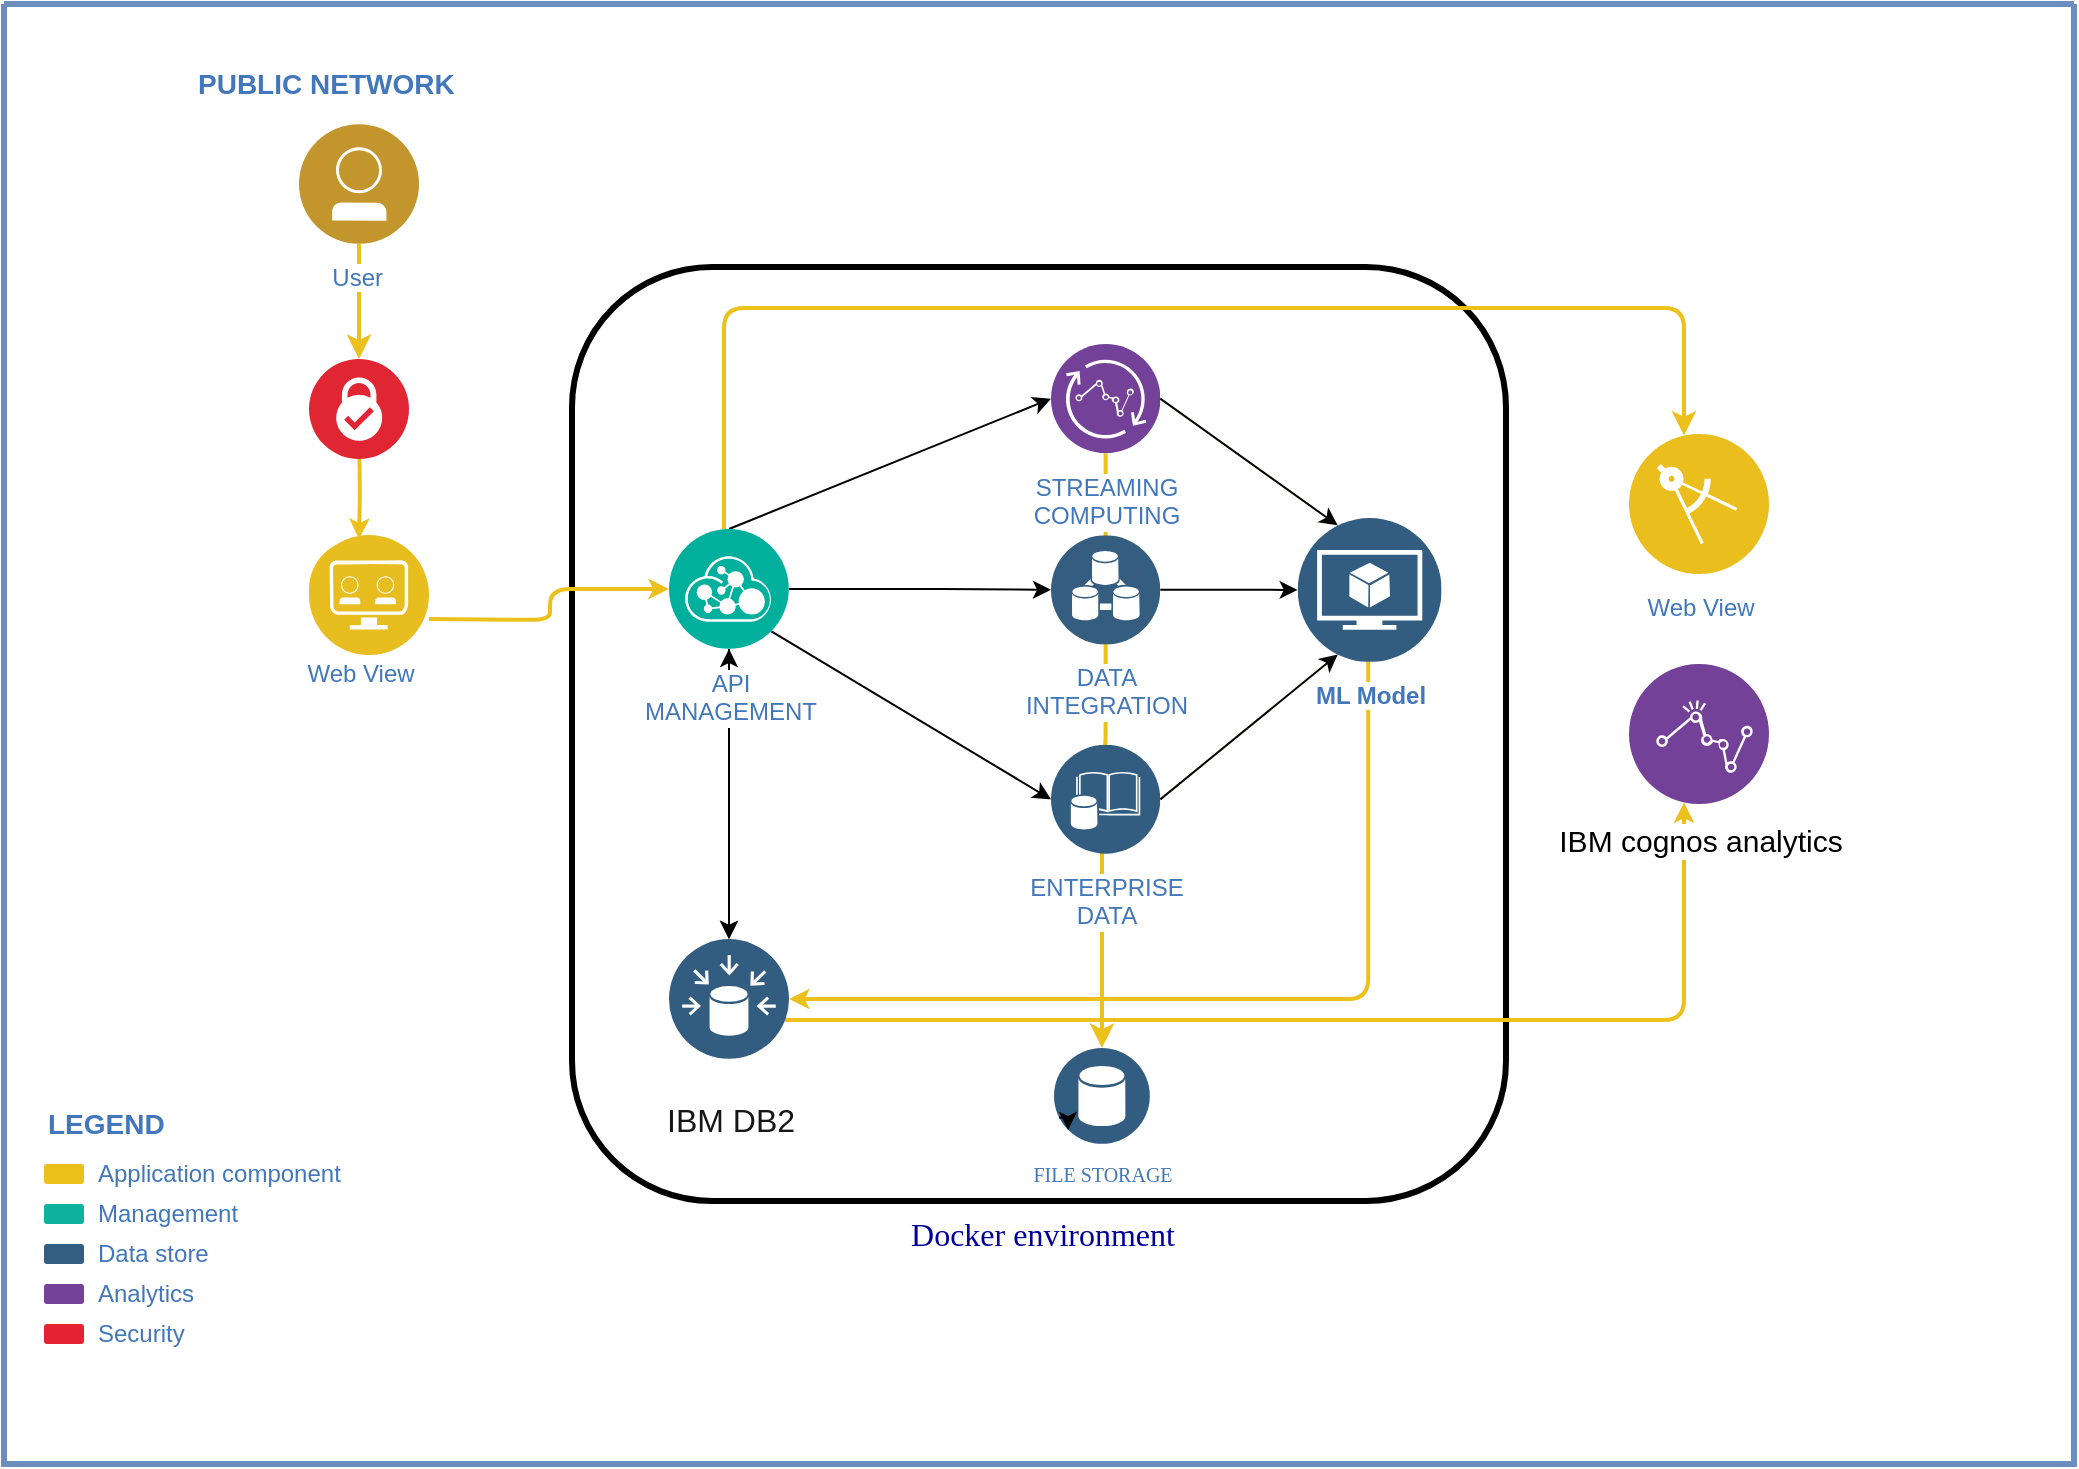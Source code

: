 <mxfile version="20.5.1" type="github">
  <diagram id="2f404044-711c-603c-8f00-f6bb4c023d3c" name="Page-1">
    <mxGraphModel dx="1619" dy="631" grid="1" gridSize="10" guides="1" tooltips="1" connect="1" arrows="1" fold="1" page="1" pageScale="1" pageWidth="1169" pageHeight="827" background="none" math="0" shadow="0">
      <root>
        <mxCell id="0" />
        <mxCell id="1" parent="0" />
        <mxCell id="21" value="" style="swimlane;shadow=0;strokeColor=#6c8ebf;fillColor=#dae8fc;align=left;startSize=0;collapsible=0;strokeWidth=3;labelBorderColor=default;rounded=1;" parent="1" vertex="1">
          <mxGeometry x="67" y="20" width="1035" height="730" as="geometry" />
        </mxCell>
        <mxCell id="uKJPWOqe56dpy3O789kY-207" value="&amp;nbsp;Docker environment" style="whiteSpace=wrap;html=1;aspect=fixed;labelBorderColor=none;fillStyle=auto;fontFamily=Verdana;fontSize=16;fontColor=#000099;fillColor=none;gradientColor=none;glass=1;strokeWidth=3;labelPosition=center;verticalLabelPosition=bottom;align=center;verticalAlign=top;rounded=1;" parent="21" vertex="1">
          <mxGeometry x="284" y="131.5" width="467" height="467" as="geometry" />
        </mxCell>
        <mxCell id="uKJPWOqe56dpy3O789kY-211" style="edgeStyle=orthogonalEdgeStyle;orthogonalLoop=1;jettySize=auto;html=1;exitX=0.5;exitY=1;exitDx=0;exitDy=0;strokeColor=#EDC11C;strokeWidth=2;fontFamily=Verdana;fontSize=16;fontColor=#2D31BA;fillColor=#FFEB33;rounded=1;" parent="21" source="11" target="uKJPWOqe56dpy3O789kY-210" edge="1">
          <mxGeometry relative="1" as="geometry" />
        </mxCell>
        <mxCell id="22" value="PUBLIC NETWORK" style="text;html=1;align=left;verticalAlign=middle;fontColor=#4277BB;shadow=0;dashed=0;strokeColor=none;fillColor=none;labelBackgroundColor=none;fontStyle=1;fontSize=14;spacingLeft=5;rounded=1;" parent="21" vertex="1">
          <mxGeometry x="90" y="30" width="150" height="20" as="geometry" />
        </mxCell>
        <mxCell id="50" value="Application component" style="html=1;shadow=0;labelBackgroundColor=none;strokeColor=none;strokeWidth=2;fillColor=#EBC01A;gradientColor=none;fontSize=12;fontColor=#4277BB;align=left;labelPosition=right;verticalLabelPosition=middle;verticalAlign=middle;spacingLeft=5;rounded=1;" parent="21" vertex="1">
          <mxGeometry x="20" y="580" width="20" height="10" as="geometry" />
        </mxCell>
        <mxCell id="52" value="Management" style="html=1;shadow=0;labelBackgroundColor=none;strokeColor=none;strokeWidth=2;fillColor=#0DB39D;gradientColor=none;fontSize=12;fontColor=#4277BB;align=left;labelPosition=right;verticalLabelPosition=middle;verticalAlign=middle;spacingLeft=5;rounded=1;" parent="21" vertex="1">
          <mxGeometry x="20" y="600" width="20" height="10" as="geometry" />
        </mxCell>
        <mxCell id="53" value="Data store" style="html=1;shadow=0;labelBackgroundColor=none;strokeColor=none;strokeWidth=2;fillColor=#335D81;gradientColor=none;fontSize=12;fontColor=#4277BB;align=left;labelPosition=right;verticalLabelPosition=middle;verticalAlign=middle;spacingLeft=5;rounded=1;" parent="21" vertex="1">
          <mxGeometry x="20" y="620" width="20" height="10" as="geometry" />
        </mxCell>
        <mxCell id="54" value="Analytics" style="html=1;shadow=0;labelBackgroundColor=none;strokeColor=none;strokeWidth=2;fillColor=#744399;gradientColor=none;fontSize=12;fontColor=#4277BB;align=left;labelPosition=right;verticalLabelPosition=middle;verticalAlign=middle;spacingLeft=5;rounded=1;" parent="21" vertex="1">
          <mxGeometry x="20" y="640" width="20" height="10" as="geometry" />
        </mxCell>
        <mxCell id="56" value="Security" style="html=1;shadow=0;labelBackgroundColor=none;strokeColor=none;strokeWidth=2;fillColor=#E52134;gradientColor=none;fontSize=12;fontColor=#4277BB;align=left;labelPosition=right;verticalLabelPosition=middle;verticalAlign=middle;spacingLeft=5;rounded=1;" parent="21" vertex="1">
          <mxGeometry x="20" y="660" width="20" height="10" as="geometry" />
        </mxCell>
        <mxCell id="59" value="LEGEND" style="text;html=1;align=left;verticalAlign=middle;fontColor=#4277BB;shadow=0;dashed=0;strokeColor=none;fillColor=none;labelBackgroundColor=none;fontStyle=1;fontSize=14;spacingLeft=0;rounded=1;" parent="21" vertex="1">
          <mxGeometry x="20" y="550" width="150" height="20" as="geometry" />
        </mxCell>
        <mxCell id="uKJPWOqe56dpy3O789kY-122" style="edgeStyle=orthogonalEdgeStyle;orthogonalLoop=1;jettySize=auto;html=1;strokeColor=#EDC11C;fontFamily=Helvetica;fontSize=18;fillColor=#FFEB33;strokeWidth=2;rounded=1;" parent="21" source="6" target="15" edge="1">
          <mxGeometry relative="1" as="geometry">
            <Array as="points">
              <mxPoint x="360" y="152" />
              <mxPoint x="840" y="152" />
            </Array>
          </mxGeometry>
        </mxCell>
        <mxCell id="uKJPWOqe56dpy3O789kY-127" value="" style="edgeStyle=orthogonalEdgeStyle;html=1;labelBackgroundColor=#ffffff;jettySize=auto;orthogonalLoop=1;strokeColor=#EDC11C;fontColor=#000000;startArrow=classic;startFill=1;strokeWidth=2;endSize=4;startSize=4;endArrow=none;rounded=1;" parent="21" source="uKJPWOqe56dpy3O789kY-105" target="4" edge="1">
          <mxGeometry relative="1" as="geometry">
            <mxPoint x="402.5" y="507.5" as="sourcePoint" />
            <mxPoint x="395.5" y="507.5" as="targetPoint" />
            <Array as="points">
              <mxPoint x="840" y="508" />
            </Array>
          </mxGeometry>
        </mxCell>
        <mxCell id="23" style="edgeStyle=orthogonalEdgeStyle;html=1;labelBackgroundColor=#ffffff;jettySize=auto;orthogonalLoop=1;strokeColor=#EDC11C;fontColor=#000000;startArrow=none;startFill=1;strokeWidth=2;endSize=4;startSize=4;rounded=1;" parent="21" target="3" edge="1">
          <mxGeometry relative="1" as="geometry">
            <mxPoint x="177.5" y="217.5" as="sourcePoint" />
          </mxGeometry>
        </mxCell>
        <mxCell id="3" value="Web View" style="aspect=fixed;perimeter=ellipsePerimeter;html=1;align=center;shadow=0;dashed=0;image;image=img/lib/ibm/applications/saas_applications.svg;strokeColor=#FF0000;fillColor=#FFFF66;gradientColor=none;fontColor=#4277BB;labelBackgroundColor=#ffffff;spacingTop=3;rounded=1;" parent="21" vertex="1">
          <mxGeometry x="152.5" y="267.5" width="50" height="50" as="geometry" />
        </mxCell>
        <mxCell id="4" value="&lt;h1 style=&quot;box-sizing: inherit; padding: 0px; border: 0px; margin: 0px; font-variant-numeric: inherit; font-variant-east-asian: inherit; font-weight: var(--cds-productive-heading-04-font-weight, 400); font-stretch: inherit; line-height: 2.25rem; vertical-align: baseline; letter-spacing: var(--cds-productive-heading-04-letter-spacing, 0); overflow: hidden; text-overflow: ellipsis; color: rgb(22, 22, 22);&quot; class=&quot;pal--page-header__title-text&quot;&gt;&lt;font style=&quot;font-size: 16px; line-height: 1.15;&quot;&gt;IBM DB2&lt;/font&gt;&lt;/h1&gt;" style="aspect=fixed;perimeter=ellipsePerimeter;html=1;align=center;shadow=0;dashed=0;image;image=img/lib/ibm/data/data_sources.svg;strokeColor=#FF0000;fillColor=#FFFF66;gradientColor=none;fontColor=#4277BB;labelBackgroundColor=#ffffff;spacingTop=3;rounded=1;" parent="21" vertex="1">
          <mxGeometry x="332.5" y="467.5" width="60" height="60" as="geometry" />
        </mxCell>
        <mxCell id="uKJPWOqe56dpy3O789kY-93" style="edgeStyle=orthogonalEdgeStyle;orthogonalLoop=1;jettySize=auto;html=1;rounded=1;" parent="21" source="6" target="12" edge="1">
          <mxGeometry relative="1" as="geometry" />
        </mxCell>
        <mxCell id="uKJPWOqe56dpy3O789kY-99" value="" style="edgeStyle=orthogonalEdgeStyle;orthogonalLoop=1;jettySize=auto;html=1;rounded=1;" parent="21" source="6" target="4" edge="1">
          <mxGeometry relative="1" as="geometry" />
        </mxCell>
        <mxCell id="uKJPWOqe56dpy3O789kY-97" value="" style="endArrow=classic;html=1;exitX=0.5;exitY=0;exitDx=0;exitDy=0;entryX=0;entryY=0.5;entryDx=0;entryDy=0;rounded=1;" parent="21" source="6" target="11" edge="1">
          <mxGeometry width="50" height="50" relative="1" as="geometry">
            <mxPoint x="582.5" y="327.5" as="sourcePoint" />
            <mxPoint x="632.5" y="277.5" as="targetPoint" />
          </mxGeometry>
        </mxCell>
        <mxCell id="uKJPWOqe56dpy3O789kY-98" value="" style="endArrow=classic;html=1;exitX=1;exitY=1;exitDx=0;exitDy=0;entryX=0;entryY=0.5;entryDx=0;entryDy=0;rounded=1;" parent="21" source="6" target="16" edge="1">
          <mxGeometry width="50" height="50" relative="1" as="geometry">
            <mxPoint x="372.5" y="272.5" as="sourcePoint" />
            <mxPoint x="533.5" y="197.5" as="targetPoint" />
          </mxGeometry>
        </mxCell>
        <mxCell id="uKJPWOqe56dpy3O789kY-100" value="" style="aspect=fixed;perimeter=ellipsePerimeter;html=1;align=center;shadow=0;dashed=0;fontColor=#4277BB;labelBackgroundColor=#ffffff;fontSize=12;spacingTop=3;image;image=img/lib/ibm/security/security_services.svg;rounded=1;" parent="21" vertex="1">
          <mxGeometry x="152.5" y="177.5" width="50" height="50" as="geometry" />
        </mxCell>
        <mxCell id="uKJPWOqe56dpy3O789kY-110" value="" style="edgeStyle=orthogonalEdgeStyle;html=1;labelBackgroundColor=#ffffff;jettySize=auto;orthogonalLoop=1;strokeColor=#EDC11C;fontColor=#000000;startArrow=classic;startFill=1;strokeWidth=2;endSize=4;startSize=4;endArrow=none;exitX=1;exitY=0.5;exitDx=0;exitDy=0;entryX=0.56;entryY=0.425;entryDx=0;entryDy=0;entryPerimeter=0;rounded=1;" parent="21" source="4" edge="1">
          <mxGeometry relative="1" as="geometry">
            <mxPoint x="402.5" y="547.44" as="sourcePoint" />
            <mxPoint x="682.1" y="317.75" as="targetPoint" />
            <Array as="points">
              <mxPoint x="682.5" y="497.5" />
            </Array>
          </mxGeometry>
        </mxCell>
        <mxCell id="uKJPWOqe56dpy3O789kY-62" value="&lt;b&gt;ML Model&lt;/b&gt;" style="aspect=fixed;perimeter=ellipsePerimeter;html=1;align=center;shadow=0;dashed=0;fontColor=#4277BB;labelBackgroundColor=#ffffff;fontSize=12;spacingTop=3;image;image=img/lib/ibm/data/model.svg;rounded=1;" parent="21" vertex="1">
          <mxGeometry x="646.85" y="257.01" width="71.88" height="71.88" as="geometry" />
        </mxCell>
        <mxCell id="uKJPWOqe56dpy3O789kY-84" value="" style="group;fontSize=11;rounded=1;" parent="21" vertex="1" connectable="0">
          <mxGeometry x="523.5" y="170" width="146.5" height="307.5" as="geometry" />
        </mxCell>
        <mxCell id="11" value="STREAMING&lt;div&gt;COMPUTING&lt;/div&gt;" style="aspect=fixed;perimeter=ellipsePerimeter;html=1;align=center;shadow=0;dashed=0;image;image=img/lib/ibm/analytics/streaming_computing.svg;strokeColor=#FF0000;fillColor=#000099;gradientColor=none;fontColor=#4277BB;labelBackgroundColor=#ffffff;spacingTop=3;rounded=1;" parent="uKJPWOqe56dpy3O789kY-84" vertex="1">
          <mxGeometry width="54.643" height="54.643" as="geometry" />
        </mxCell>
        <mxCell id="12" value="DATA&lt;div&gt;INTEGRATION&lt;/div&gt;" style="aspect=fixed;perimeter=ellipsePerimeter;html=1;align=center;shadow=0;dashed=0;image;image=img/lib/ibm/data/device_registry.svg;strokeColor=#FF0000;fillColor=#FFFF66;gradientColor=none;fontColor=#4277BB;labelBackgroundColor=#ffffff;spacingTop=3;rounded=1;" parent="uKJPWOqe56dpy3O789kY-84" vertex="1">
          <mxGeometry y="95.625" width="54.643" height="54.643" as="geometry" />
        </mxCell>
        <mxCell id="16" value="ENTERPRISE&lt;div&gt;DATA&lt;/div&gt;" style="aspect=fixed;perimeter=ellipsePerimeter;html=1;align=center;shadow=0;dashed=0;image;image=img/lib/ibm/data/enterprise_data.svg;strokeColor=#FF0000;fillColor=#FFFF66;gradientColor=none;fontColor=#4277BB;labelBackgroundColor=#ffffff;spacingTop=3;rounded=1;" parent="uKJPWOqe56dpy3O789kY-84" vertex="1">
          <mxGeometry y="200.357" width="54.643" height="54.643" as="geometry" />
        </mxCell>
        <mxCell id="uKJPWOqe56dpy3O789kY-86" value="" style="edgeStyle=orthogonalEdgeStyle;orthogonalLoop=1;jettySize=auto;html=1;rounded=1;" parent="21" source="12" target="uKJPWOqe56dpy3O789kY-62" edge="1">
          <mxGeometry relative="1" as="geometry" />
        </mxCell>
        <mxCell id="uKJPWOqe56dpy3O789kY-115" value="" style="endArrow=classic;html=1;strokeColor=#050401;fontFamily=Helvetica;fontSize=18;fillColor=#FFEB33;exitX=1;exitY=0.5;exitDx=0;exitDy=0;entryX=0.25;entryY=1;entryDx=0;entryDy=0;rounded=1;" parent="21" source="16" target="uKJPWOqe56dpy3O789kY-62" edge="1">
          <mxGeometry width="50" height="50" relative="1" as="geometry">
            <mxPoint x="592.5" y="417.5" as="sourcePoint" />
            <mxPoint x="642.5" y="367.5" as="targetPoint" />
          </mxGeometry>
        </mxCell>
        <mxCell id="uKJPWOqe56dpy3O789kY-116" value="" style="endArrow=classic;html=1;strokeColor=#050401;fontFamily=Helvetica;fontSize=18;fillColor=#FFEB33;exitX=1;exitY=0.5;exitDx=0;exitDy=0;entryX=0.25;entryY=0;entryDx=0;entryDy=0;rounded=1;" parent="21" source="11" target="uKJPWOqe56dpy3O789kY-62" edge="1">
          <mxGeometry width="50" height="50" relative="1" as="geometry">
            <mxPoint x="632.5" y="227.5" as="sourcePoint" />
            <mxPoint x="682.5" y="177.5" as="targetPoint" />
          </mxGeometry>
        </mxCell>
        <mxCell id="uKJPWOqe56dpy3O789kY-118" value="" style="aspect=fixed;perimeter=ellipsePerimeter;html=1;align=center;shadow=0;dashed=0;fontColor=#4277BB;labelBackgroundColor=#ffffff;fontSize=12;spacingTop=3;image;image=img/lib/ibm/applications/api_developer_portal.svg;fontFamily=Helvetica;fillColor=#E9FF8F;rounded=1;" parent="21" vertex="1">
          <mxGeometry x="152.5" y="265.5" width="60" height="60" as="geometry" />
        </mxCell>
        <mxCell id="uKJPWOqe56dpy3O789kY-119" value="" style="edgeStyle=orthogonalEdgeStyle;html=1;labelBackgroundColor=#ffffff;jettySize=auto;orthogonalLoop=1;strokeColor=#EDC11C;fontColor=#000000;startArrow=classic;startFill=1;strokeWidth=2;endSize=4;startSize=4;endArrow=none;exitX=0;exitY=0.5;exitDx=0;exitDy=0;rounded=1;" parent="21" source="6" edge="1">
          <mxGeometry relative="1" as="geometry">
            <mxPoint x="322.5" y="307.5" as="sourcePoint" />
            <mxPoint x="212.5" y="307.5" as="targetPoint" />
            <Array as="points" />
          </mxGeometry>
        </mxCell>
        <mxCell id="uKJPWOqe56dpy3O789kY-123" value="" style="endArrow=classic;startArrow=classic;html=1;strokeColor=#000000;fontFamily=Helvetica;fontSize=18;fillColor=#FFEB33;entryX=0.5;entryY=1;entryDx=0;entryDy=0;exitX=0.5;exitY=0;exitDx=0;exitDy=0;rounded=1;" parent="21" source="4" target="6" edge="1">
          <mxGeometry width="50" height="50" relative="1" as="geometry">
            <mxPoint x="332.5" y="437.5" as="sourcePoint" />
            <mxPoint x="382.5" y="387.5" as="targetPoint" />
          </mxGeometry>
        </mxCell>
        <mxCell id="6" value="API&lt;div&gt;MANAGEMENT&lt;/div&gt;" style="aspect=fixed;perimeter=ellipsePerimeter;html=1;align=center;shadow=0;dashed=0;image;image=img/lib/ibm/management/api_management.svg;strokeColor=#FF0000;fillColor=#FFFF66;gradientColor=none;fontColor=#4277BB;labelBackgroundColor=#ffffff;spacingTop=3;rounded=1;" parent="21" vertex="1">
          <mxGeometry x="332.5" y="262.5" width="60" height="60" as="geometry" />
        </mxCell>
        <mxCell id="uKJPWOqe56dpy3O789kY-128" value="" style="group;rounded=1;" parent="21" vertex="1" connectable="0">
          <mxGeometry x="812.5" y="215" width="70" height="210" as="geometry" />
        </mxCell>
        <mxCell id="15" value="Web View" style="aspect=fixed;perimeter=ellipsePerimeter;html=1;align=center;shadow=0;dashed=0;image;image=img/lib/ibm/applications/enterprise_applications.svg;strokeColor=#FF0000;fillColor=#FFFF66;gradientColor=none;fontColor=#4277BB;labelBackgroundColor=#ffffff;spacingTop=3;rounded=1;" parent="uKJPWOqe56dpy3O789kY-128" vertex="1">
          <mxGeometry width="70" height="70" as="geometry" />
        </mxCell>
        <mxCell id="uKJPWOqe56dpy3O789kY-105" value="&lt;font color=&quot;#000000&quot; style=&quot;font-size: 15px;&quot;&gt;IBM cognos analytics&lt;/font&gt;" style="aspect=fixed;perimeter=ellipsePerimeter;html=1;align=center;shadow=0;dashed=0;fontColor=#4277BB;labelBackgroundColor=#ffffff;fontSize=12;spacingTop=3;image;image=img/lib/ibm/analytics/analytics.svg;rounded=1;" parent="uKJPWOqe56dpy3O789kY-128" vertex="1">
          <mxGeometry y="115" width="70" height="70" as="geometry" />
        </mxCell>
        <mxCell id="uKJPWOqe56dpy3O789kY-166" style="edgeStyle=orthogonalEdgeStyle;orthogonalLoop=1;jettySize=auto;html=1;exitX=0.5;exitY=1;exitDx=0;exitDy=0;strokeColor=#EDC11C;strokeWidth=2;fontFamily=Verdana;fontSize=16;fontColor=#000000;fillColor=#FFEB33;rounded=1;" parent="uKJPWOqe56dpy3O789kY-128" source="uKJPWOqe56dpy3O789kY-105" target="uKJPWOqe56dpy3O789kY-105" edge="1">
          <mxGeometry relative="1" as="geometry" />
        </mxCell>
        <mxCell id="uKJPWOqe56dpy3O789kY-208" value="" style="edgeStyle=orthogonalEdgeStyle;orthogonalLoop=1;jettySize=auto;html=1;strokeColor=#EDC11C;strokeWidth=2;fontFamily=Verdana;fontSize=16;fontColor=#2D31BA;fillColor=#FFEB33;rounded=1;" parent="21" source="2" target="uKJPWOqe56dpy3O789kY-100" edge="1">
          <mxGeometry relative="1" as="geometry" />
        </mxCell>
        <mxCell id="2" value="User&amp;nbsp;" style="aspect=fixed;perimeter=ellipsePerimeter;html=1;align=center;shadow=0;dashed=0;image;image=img/lib/ibm/users/user.svg;strokeColor=#FF0000;fillColor=#FFFF66;gradientColor=none;fontColor=#4277BB;labelBackgroundColor=#ffffff;fontSize=12;spacingTop=3;rounded=1;" parent="21" vertex="1">
          <mxGeometry x="147.5" y="60" width="60" height="60" as="geometry" />
        </mxCell>
        <mxCell id="uKJPWOqe56dpy3O789kY-210" value="FILE STORAGE" style="aspect=fixed;perimeter=ellipsePerimeter;html=1;align=center;shadow=0;dashed=0;fontColor=#4277BB;labelBackgroundColor=#ffffff;fontSize=10;spacingTop=3;image;image=img/lib/ibm/data/data_services.svg;glass=1;labelBorderColor=none;fillStyle=auto;strokeWidth=3;fontFamily=Verdana;fillColor=#000099;gradientColor=none;rounded=1;" parent="21" vertex="1">
          <mxGeometry x="525" y="522" width="48" height="48" as="geometry" />
        </mxCell>
        <mxCell id="9FLBnOrhTNeA0lY-Z9zI-59" style="edgeStyle=orthogonalEdgeStyle;orthogonalLoop=1;jettySize=auto;html=1;exitX=0;exitY=0.75;exitDx=0;exitDy=0;entryX=0;entryY=1;entryDx=0;entryDy=0;rounded=1;" edge="1" parent="21" source="uKJPWOqe56dpy3O789kY-210" target="uKJPWOqe56dpy3O789kY-210">
          <mxGeometry relative="1" as="geometry" />
        </mxCell>
      </root>
    </mxGraphModel>
  </diagram>
</mxfile>

